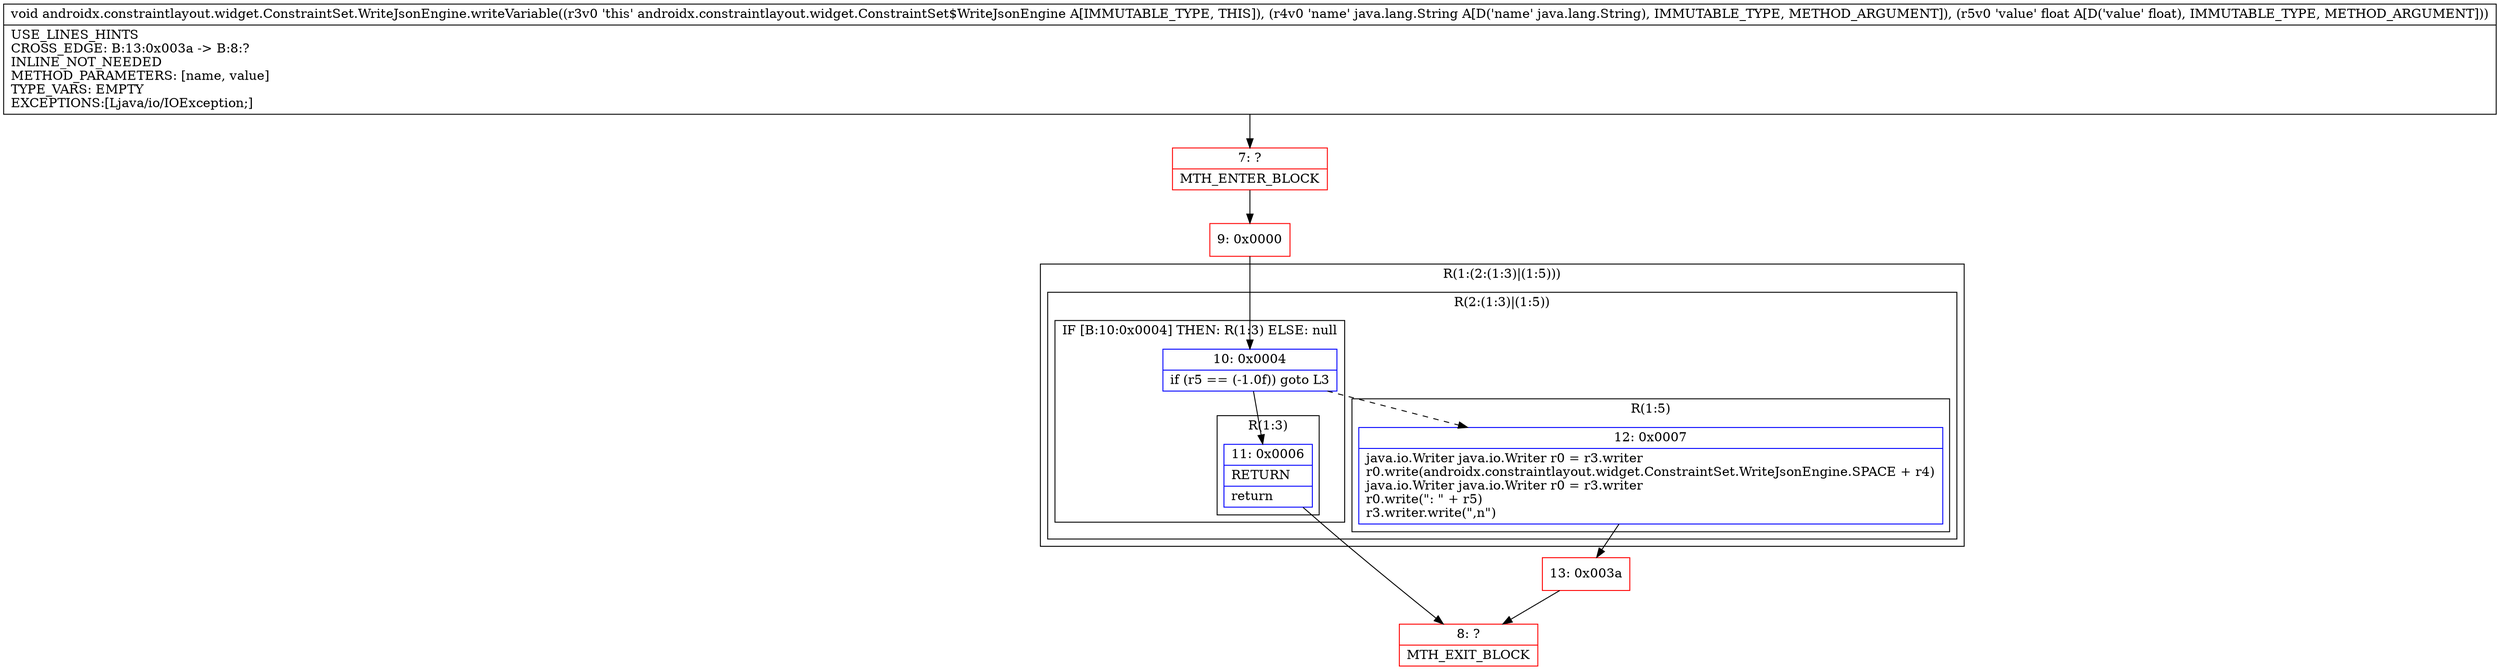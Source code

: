 digraph "CFG forandroidx.constraintlayout.widget.ConstraintSet.WriteJsonEngine.writeVariable(Ljava\/lang\/String;F)V" {
subgraph cluster_Region_2022024785 {
label = "R(1:(2:(1:3)|(1:5)))";
node [shape=record,color=blue];
subgraph cluster_Region_25537021 {
label = "R(2:(1:3)|(1:5))";
node [shape=record,color=blue];
subgraph cluster_IfRegion_1164193390 {
label = "IF [B:10:0x0004] THEN: R(1:3) ELSE: null";
node [shape=record,color=blue];
Node_10 [shape=record,label="{10\:\ 0x0004|if (r5 == (\-1.0f)) goto L3\l}"];
subgraph cluster_Region_1145016824 {
label = "R(1:3)";
node [shape=record,color=blue];
Node_11 [shape=record,label="{11\:\ 0x0006|RETURN\l|return\l}"];
}
}
subgraph cluster_Region_2007126954 {
label = "R(1:5)";
node [shape=record,color=blue];
Node_12 [shape=record,label="{12\:\ 0x0007|java.io.Writer java.io.Writer r0 = r3.writer\lr0.write(androidx.constraintlayout.widget.ConstraintSet.WriteJsonEngine.SPACE + r4)\ljava.io.Writer java.io.Writer r0 = r3.writer\lr0.write(\": \" + r5)\lr3.writer.write(\",n\")\l}"];
}
}
}
Node_7 [shape=record,color=red,label="{7\:\ ?|MTH_ENTER_BLOCK\l}"];
Node_9 [shape=record,color=red,label="{9\:\ 0x0000}"];
Node_8 [shape=record,color=red,label="{8\:\ ?|MTH_EXIT_BLOCK\l}"];
Node_13 [shape=record,color=red,label="{13\:\ 0x003a}"];
MethodNode[shape=record,label="{void androidx.constraintlayout.widget.ConstraintSet.WriteJsonEngine.writeVariable((r3v0 'this' androidx.constraintlayout.widget.ConstraintSet$WriteJsonEngine A[IMMUTABLE_TYPE, THIS]), (r4v0 'name' java.lang.String A[D('name' java.lang.String), IMMUTABLE_TYPE, METHOD_ARGUMENT]), (r5v0 'value' float A[D('value' float), IMMUTABLE_TYPE, METHOD_ARGUMENT]))  | USE_LINES_HINTS\lCROSS_EDGE: B:13:0x003a \-\> B:8:?\lINLINE_NOT_NEEDED\lMETHOD_PARAMETERS: [name, value]\lTYPE_VARS: EMPTY\lEXCEPTIONS:[Ljava\/io\/IOException;]\l}"];
MethodNode -> Node_7;Node_10 -> Node_11;
Node_10 -> Node_12[style=dashed];
Node_11 -> Node_8;
Node_12 -> Node_13;
Node_7 -> Node_9;
Node_9 -> Node_10;
Node_13 -> Node_8;
}


